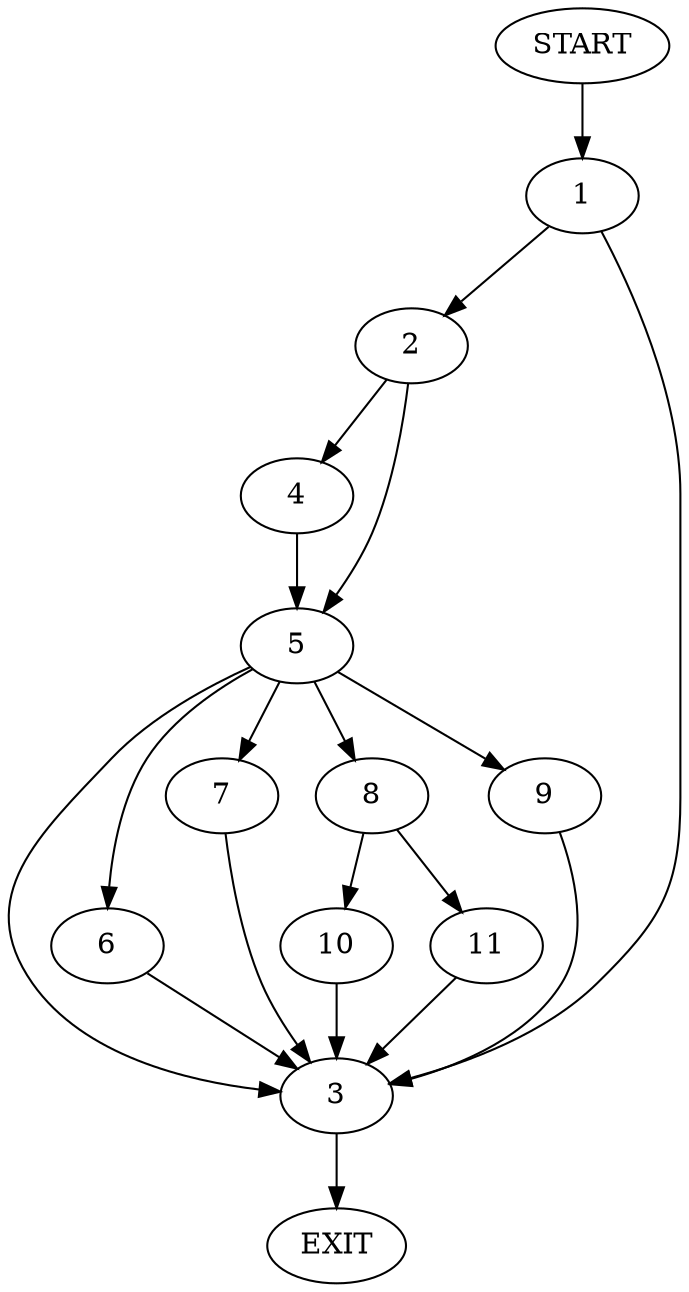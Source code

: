digraph {
0 [label="START"]
12 [label="EXIT"]
0 -> 1
1 -> 2
1 -> 3
3 -> 12
2 -> 4
2 -> 5
4 -> 5
5 -> 6
5 -> 7
5 -> 3
5 -> 8
5 -> 9
6 -> 3
7 -> 3
8 -> 10
8 -> 11
9 -> 3
11 -> 3
10 -> 3
}
